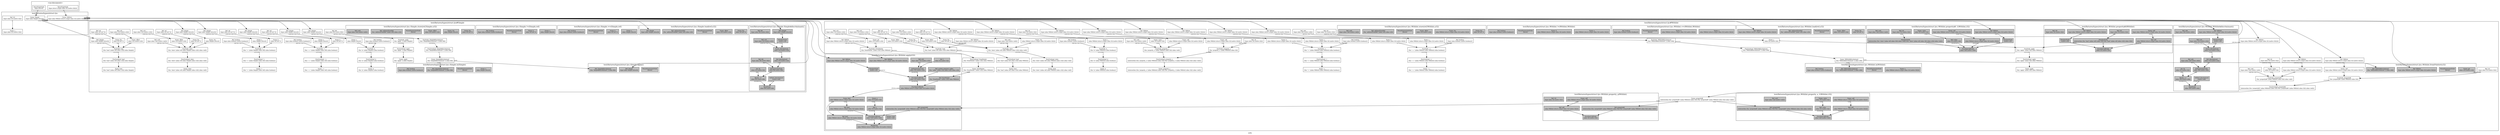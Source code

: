 digraph LYS {
  node [shape=box,fontsize=10];
  subgraph "cluster_test/fixtures/types/struct.lys" {
    1 [label="Name: Simple\n(type (alias Simple (struct)))", fillcolor=grey];
    2 [label="Name: WithInt\n(type (alias WithInt (struct a:(type (alias i32 (native i32))))))", fillcolor=grey];
    3 [label="Name: a\n(type (alias i32 (native i32)))", fillcolor=grey];
    4 [label="Ref: i32\n(type (alias i32 (native i32)))", fillcolor=grey];
    label="test/fixtures/types/struct.lys";
  }
  subgraph "cluster_<no-document>" {
    5 [label="StructTypeNode\n(type (struct))", fillcolor=grey];
    6 [label="StructTypeNode\n(type (struct a:(type (alias i32 (native i32)))))", fillcolor=grey];
    label="<no-document>";
  }
  subgraph "cluster_test/fixtures/types/struct.lys#Simple" {
    7 [label="FunOverload: Simple$discriminant\n(fun 'Simple$discriminant' () (alias i64))", fillcolor=grey];
    8 [label="FunNode: Simple$discriminant\n(fun 'Simple$discriminant' () (alias i64))", fillcolor=grey];
    9 [label="Ref: i64\n(type (alias i64 (native i64)))", fillcolor=grey];
    10 [label="Name: Simple$discriminant\n(fun 'Simple$discriminant' () (alias i64))", fillcolor=grey];
    11 [label="FunOverload: apply\n(fun 'apply' () (alias Simple))", fillcolor=grey];
    12 [label="FunNode: apply\n(fun 'apply' () (alias Simple))", fillcolor=grey];
    13 [label="Ref: Simple\n(type (alias Simple (struct)))", fillcolor=grey];
    14 [label="Name: apply\n(fun 'apply' () (alias Simple))", fillcolor=grey];
    15 [label="FunOverload: is\n(fun 'is' ((alias Simple)) (alias boolean))", fillcolor=grey];
    16 [label="FunNode: is\n(fun 'is' ((alias Simple)) (alias boolean))", fillcolor=grey];
    17 [label="Ref: Simple\n(type (alias Simple (struct)))", fillcolor=grey];
    18 [label="Name: a\n(alias Simple (struct))", fillcolor=grey];
    19 [label="Ref: boolean\n(type (alias boolean (native boolean)))", fillcolor=grey];
    20 [label="Name: is\n(fun 'is' ((alias Simple)) (alias boolean))", fillcolor=grey];
    21 [label="FunOverload: ==\n(fun '==' ((alias Simple) (alias ref)) (alias boolean))", fillcolor=grey];
    22 [label="FunNode: ==\n(fun '==' ((alias Simple) (alias ref)) (alias boolean))", fillcolor=grey];
    23 [label="Ref: Simple\n(type (alias Simple (struct)))", fillcolor=grey];
    24 [label="Name: a\n(alias Simple (struct))", fillcolor=grey];
    25 [label="Ref: ref\n(type (alias ref (ref ?)))", fillcolor=grey];
    26 [label="Name: b\n(alias ref (ref ?))", fillcolor=grey];
    27 [label="Ref: boolean\n(type (alias boolean (native boolean)))", fillcolor=grey];
    28 [label="Name: ==\n(fun '==' ((alias Simple) (alias ref)) (alias boolean))", fillcolor=grey];
    29 [label="FunOverload: !=\n(fun '!=' ((alias Simple) (alias ref)) (alias boolean))", fillcolor=grey];
    30 [label="FunNode: !=\n(fun '!=' ((alias Simple) (alias ref)) (alias boolean))", fillcolor=grey];
    31 [label="Ref: Simple\n(type (alias Simple (struct)))", fillcolor=grey];
    32 [label="Name: a\n(alias Simple (struct))", fillcolor=grey];
    33 [label="Ref: ref\n(type (alias ref (ref ?)))", fillcolor=grey];
    34 [label="Name: b\n(alias ref (ref ?))", fillcolor=grey];
    35 [label="Ref: boolean\n(type (alias boolean (native boolean)))", fillcolor=grey];
    36 [label="Name: !=\n(fun '!=' ((alias Simple) (alias ref)) (alias boolean))", fillcolor=grey];
    37 [label="FunOverload: store\n(fun 'store' ((alias ref) (alias Simple) (alias u32)) (alias void))", fillcolor=grey];
    38 [label="FunNode: store\n(fun 'store' ((alias ref) (alias Simple) (alias u32)) (alias void))", fillcolor=grey];
    39 [label="Ref: ref\n(type (alias ref (ref ?)))", fillcolor=grey];
    40 [label="Name: lhs\n(alias ref (ref ?))", fillcolor=grey];
    41 [label="Ref: Simple\n(type (alias Simple (struct)))", fillcolor=grey];
    42 [label="Name: rhs\n(alias Simple (struct))", fillcolor=grey];
    43 [label="Ref: u32\n(type (alias u32 (native u32)))", fillcolor=grey];
    44 [label="Name: offset\n(alias u32 (native u32))", fillcolor=grey];
    45 [label="Ref: void\n(type (alias void (native void)))", fillcolor=grey];
    46 [label="Name: store\n(fun 'store' ((alias ref) (alias Simple) (alias u32)) (alias void))", fillcolor=grey];
    47 [label="FunOverload: load\n(fun 'load' ((alias ref) (alias u32)) (alias Simple))", fillcolor=grey];
    48 [label="FunNode: load\n(fun 'load' ((alias ref) (alias u32)) (alias Simple))", fillcolor=grey];
    49 [label="Ref: ref\n(type (alias ref (ref ?)))", fillcolor=grey];
    50 [label="Name: lhs\n(alias ref (ref ?))", fillcolor=grey];
    51 [label="Ref: u32\n(type (alias u32 (native u32)))", fillcolor=grey];
    52 [label="Name: offset\n(alias u32 (native u32))", fillcolor=grey];
    53 [label="Ref: Simple\n(type (alias Simple (struct)))", fillcolor=grey];
    54 [label="Name: load\n(fun 'load' ((alias ref) (alias u32)) (alias Simple))", fillcolor=grey];
    subgraph "cluster_test/fixtures/types/struct.lys#Simple_0" { rankdir=TB;
      node [style=filled, fillcolor=grey];
      55 [label="BlockNode\n(alias i64 (native i64))", fillcolor=grey];
      56 [label="ValDecl: discriminant\n(native void)", fillcolor=grey];
      57 [label="Name: discriminant\n(alias u32 (native u32))", fillcolor=grey];
      58 [label="Ref: u32\n(type (alias u32 (native u32)))", fillcolor=grey];
      59 [label="MemberNode\n(native u32)", fillcolor=grey];
      60 [label="Ref: Simple\n(type (alias Simple (struct)))", fillcolor=grey];
      61 [label="BinOp: <<\n(alias i64 (native i64))", fillcolor=grey];
      62 [label="AsExpressionNode\n(alias i64 (native i64))", fillcolor=grey];
      63 [label="Ref: discriminant\n(alias u32 (native u32))", fillcolor=grey];
      64 [label="Ref: i64\n(type (alias i64 (native i64)))", fillcolor=grey];
      65 [label="Int: 32\n(alias i32 (native i32))", fillcolor=grey];
      66 [label="Ref: i64\n(type (alias i64 (native i64)))", fillcolor=grey];
      label="test/fixtures/types/struct.lys::Simple.Simple$discriminant()";
    }
    subgraph "cluster_test/fixtures/types/struct.lys#Simple_1" { rankdir=TB;
      node [style=filled, fillcolor=grey];
      67 [label="Name: lhs\n(alias ref (ref ?))", fillcolor=grey];
      68 [label="Name: offset\n(alias u32 (native u32))", fillcolor=grey];
      69 [label="WasmExpressionNode\n(never)", fillcolor=grey];
      70 [label="Ref: addressFromRef\n(fun 'addressFromRef' ((alias ref)) (alias u32))", fillcolor=grey];
      71 [label="Ref: Simple\n(type (alias Simple (struct)))", fillcolor=grey];
      label="test/fixtures/types/struct.lys::Simple.load(ref,u32)";
    }
    subgraph "cluster_test/fixtures/types/struct.lys#Simple_2" { rankdir=TB;
      node [style=filled, fillcolor=grey];
      72 [label="WasmExpressionNode\n(never)", fillcolor=grey];
      73 [label="Ref: Simple$discriminant\n(fun 'Simple$discriminant' () (alias i64))", fillcolor=grey];
      74 [label="Ref: Simple\n(type (alias Simple (struct)))", fillcolor=grey];
      label="test/fixtures/types/struct.lys::Simple.apply()";
    }
    subgraph "cluster_test/fixtures/types/struct.lys#Simple_3" { rankdir=TB;
      node [style=filled, fillcolor=grey];
      75 [label="Name: a\n(alias Simple (struct))", fillcolor=grey];
      76 [label="WasmExpressionNode\n(never)", fillcolor=grey];
      77 [label="Ref: Simple$discriminant\n(fun 'Simple$discriminant' () (alias i64))", fillcolor=grey];
      78 [label="Ref: boolean\n(type (alias boolean (native boolean)))", fillcolor=grey];
      label="test/fixtures/types/struct.lys::Simple.is(Simple)";
    }
    subgraph "cluster_test/fixtures/types/struct.lys#Simple_4" { rankdir=TB;
      node [style=filled, fillcolor=grey];
      79 [label="Name: a\n(alias Simple (struct))", fillcolor=grey];
      80 [label="Name: b\n(alias ref (ref ?))", fillcolor=grey];
      81 [label="WasmExpressionNode\n(never)", fillcolor=grey];
      82 [label="Ref: boolean\n(type (alias boolean (native boolean)))", fillcolor=grey];
      label="test/fixtures/types/struct.lys::Simple.==(Simple,ref)";
    }
    subgraph "cluster_test/fixtures/types/struct.lys#Simple_5" { rankdir=TB;
      node [style=filled, fillcolor=grey];
      83 [label="Name: a\n(alias Simple (struct))", fillcolor=grey];
      84 [label="Name: b\n(alias ref (ref ?))", fillcolor=grey];
      85 [label="WasmExpressionNode\n(never)", fillcolor=grey];
      86 [label="Ref: boolean\n(type (alias boolean (native boolean)))", fillcolor=grey];
      label="test/fixtures/types/struct.lys::Simple.!=(Simple,ref)";
    }
    subgraph "cluster_test/fixtures/types/struct.lys#Simple_6" { rankdir=TB;
      node [style=filled, fillcolor=grey];
      87 [label="Name: lhs\n(alias ref (ref ?))", fillcolor=grey];
      88 [label="Name: rhs\n(alias Simple (struct))", fillcolor=grey];
      89 [label="Name: offset\n(alias u32 (native u32))", fillcolor=grey];
      90 [label="WasmExpressionNode\n(never)", fillcolor=grey];
      91 [label="Ref: addressFromRef\n(fun 'addressFromRef' ((alias ref)) (alias u32))", fillcolor=grey];
      92 [label="Ref: void\n(type (alias void (native void)))", fillcolor=grey];
      label="test/fixtures/types/struct.lys::Simple.store(ref,Simple,u32)";
    }
    label="test/fixtures/types/struct.lys#Simple";
  }
  subgraph "cluster_test/fixtures/types/struct.lys#WithInt" {
    93 [label="FunOverload: WithInt$discriminant\n(fun 'WithInt$discriminant' () (alias u64))", fillcolor=grey];
    94 [label="FunNode: WithInt$discriminant\n(fun 'WithInt$discriminant' () (alias u64))", fillcolor=grey];
    95 [label="Ref: u64\n(type (alias u64 (native u64)))", fillcolor=grey];
    96 [label="Name: WithInt$discriminant\n(fun 'WithInt$discriminant' () (alias u64))", fillcolor=grey];
    97 [label="FunOverload: apply\n(fun 'apply' ((alias i32)) (alias WithInt))", fillcolor=grey];
    98 [label="FunNode: apply\n(fun 'apply' ((alias i32)) (alias WithInt))", fillcolor=grey];
    99 [label="Ref: i32\n(type (alias i32 (native i32)))", fillcolor=grey];
    100 [label="Name: a\n(alias i32 (native i32))", fillcolor=grey];
    101 [label="Ref: WithInt\n(type (alias WithInt (struct a:(type (alias i32 (native i32))))))", fillcolor=grey];
    102 [label="Name: apply\n(fun 'apply' ((alias i32)) (alias WithInt))", fillcolor=grey];
    103 [label="FunOverload: fromPointer\n(fun 'fromPointer' ((alias u32)) (alias WithInt))", fillcolor=grey];
    104 [label="FunNode: fromPointer\n(fun 'fromPointer' ((alias u32)) (alias WithInt))", fillcolor=grey];
    105 [label="Ref: u32\n(type (alias u32 (native u32)))", fillcolor=grey];
    106 [label="Name: ptr\n(alias u32 (native u32))", fillcolor=grey];
    107 [label="Ref: WithInt\n(type (alias WithInt (struct a:(type (alias i32 (native i32))))))", fillcolor=grey];
    108 [label="Name: fromPointer\n(fun 'fromPointer' ((alias u32)) (alias WithInt))", fillcolor=grey];
    109 [label="FunOverload: ==\n(fun '==' ((alias WithInt) (alias WithInt)) (alias boolean))", fillcolor=grey];
    110 [label="FunNode: ==\n(fun '==' ((alias WithInt) (alias WithInt)) (alias boolean))", fillcolor=grey];
    111 [label="Ref: WithInt\n(type (alias WithInt (struct a:(type (alias i32 (native i32))))))", fillcolor=grey];
    112 [label="Name: a\n(alias WithInt (struct a:(type (alias i32 (native i32)))))", fillcolor=grey];
    113 [label="Ref: WithInt\n(type (alias WithInt (struct a:(type (alias i32 (native i32))))))", fillcolor=grey];
    114 [label="Name: b\n(alias WithInt (struct a:(type (alias i32 (native i32)))))", fillcolor=grey];
    115 [label="Ref: boolean\n(type (alias boolean (native boolean)))", fillcolor=grey];
    116 [label="Name: ==\n(fun '==' ((alias WithInt) (alias WithInt)) (alias boolean))", fillcolor=grey];
    117 [label="FunOverload: !=\n(fun '!=' ((alias WithInt) (alias WithInt)) (alias boolean))", fillcolor=grey];
    118 [label="FunNode: !=\n(fun '!=' ((alias WithInt) (alias WithInt)) (alias boolean))", fillcolor=grey];
    119 [label="Ref: WithInt\n(type (alias WithInt (struct a:(type (alias i32 (native i32))))))", fillcolor=grey];
    120 [label="Name: a\n(alias WithInt (struct a:(type (alias i32 (native i32)))))", fillcolor=grey];
    121 [label="Ref: WithInt\n(type (alias WithInt (struct a:(type (alias i32 (native i32))))))", fillcolor=grey];
    122 [label="Name: b\n(alias WithInt (struct a:(type (alias i32 (native i32)))))", fillcolor=grey];
    123 [label="Ref: boolean\n(type (alias boolean (native boolean)))", fillcolor=grey];
    124 [label="Name: !=\n(fun '!=' ((alias WithInt) (alias WithInt)) (alias boolean))", fillcolor=grey];
    125 [label="FunOverload: property_a\n(intersection (fun 'property_a' ((alias WithInt)) (alias i32)) (fun 'property_a' ((alias WithInt) (alias i32)) (alias void)))", fillcolor=grey];
    126 [label="FunNode: property_a\n(fun 'property_a' ((alias WithInt)) (alias i32))", fillcolor=grey];
    127 [label="Ref: WithInt\n(type (alias WithInt (struct a:(type (alias i32 (native i32))))))", fillcolor=grey];
    128 [label="Name: self\n(alias WithInt (struct a:(type (alias i32 (native i32)))))", fillcolor=grey];
    129 [label="Ref: i32\n(type (alias i32 (native i32)))", fillcolor=grey];
    130 [label="FunNode: property_a\n(fun 'property_a' ((alias WithInt) (alias i32)) (alias void))", fillcolor=grey];
    131 [label="Ref: WithInt\n(type (alias WithInt (struct a:(type (alias i32 (native i32))))))", fillcolor=grey];
    132 [label="Name: self\n(alias WithInt (struct a:(type (alias i32 (native i32)))))", fillcolor=grey];
    133 [label="Ref: i32\n(type (alias i32 (native i32)))", fillcolor=grey];
    134 [label="Name: value\n(alias i32 (native i32))", fillcolor=grey];
    135 [label="Ref: void\n(type (alias void (native void)))", fillcolor=grey];
    136 [label="Name: property_a\n(intersection (fun 'property_a' ((alias WithInt)) (alias i32)) (fun 'property_a' ((alias WithInt) (alias i32)) (alias void)))", fillcolor=grey];
    137 [label="FunOverload: property$0\n(intersection (fun 'property$0' ((alias WithInt)) (alias i32)) (fun 'property$0' ((alias WithInt) (alias i32)) (alias void)))", fillcolor=grey];
    138 [label="FunNode: property$0\n(fun 'property$0' ((alias WithInt)) (alias i32))", fillcolor=grey];
    139 [label="Ref: WithInt\n(type (alias WithInt (struct a:(type (alias i32 (native i32))))))", fillcolor=grey];
    140 [label="Name: self\n(type (alias WithInt (struct a:(type (alias i32 (native i32))))))", fillcolor=grey];
    141 [label="Ref: i32\n(type (alias i32 (native i32)))", fillcolor=grey];
    142 [label="FunNode: property$0\n(fun 'property$0' ((alias WithInt) (alias i32)) (alias void))", fillcolor=grey];
    143 [label="Ref: WithInt\n(type (alias WithInt (struct a:(type (alias i32 (native i32))))))", fillcolor=grey];
    144 [label="Name: self\n(type (alias WithInt (struct a:(type (alias i32 (native i32))))))", fillcolor=grey];
    145 [label="Ref: i32\n(type (alias i32 (native i32)))", fillcolor=grey];
    146 [label="Name: value\n(alias i32 (native i32))", fillcolor=grey];
    147 [label="Ref: void\n(type (alias void (native void)))", fillcolor=grey];
    148 [label="Name: property$0\n(intersection (fun 'property$0' ((alias WithInt)) (alias i32)) (fun 'property$0' ((alias WithInt) (alias i32)) (alias void)))", fillcolor=grey];
    149 [label="FunOverload: is\n(fun 'is' ((alias WithInt)) (alias boolean))", fillcolor=grey];
    150 [label="FunNode: is\n(fun 'is' ((alias WithInt)) (alias boolean))", fillcolor=grey];
    151 [label="Ref: WithInt\n(type (alias WithInt (struct a:(type (alias i32 (native i32))))))", fillcolor=grey];
    152 [label="Name: a\n(alias WithInt (struct a:(type (alias i32 (native i32)))))", fillcolor=grey];
    153 [label="Ref: boolean\n(type (alias boolean (native boolean)))", fillcolor=grey];
    154 [label="Name: is\n(fun 'is' ((alias WithInt)) (alias boolean))", fillcolor=grey];
    155 [label="FunOverload: store\n(fun 'store' ((alias ref) (alias WithInt) (alias u32)) (alias void))", fillcolor=grey];
    156 [label="FunNode: store\n(fun 'store' ((alias ref) (alias WithInt) (alias u32)) (alias void))", fillcolor=grey];
    157 [label="Ref: ref\n(type (alias ref (ref ?)))", fillcolor=grey];
    158 [label="Name: lhs\n(alias ref (ref ?))", fillcolor=grey];
    159 [label="Ref: WithInt\n(type (alias WithInt (struct a:(type (alias i32 (native i32))))))", fillcolor=grey];
    160 [label="Name: rhs\n(alias WithInt (struct a:(type (alias i32 (native i32)))))", fillcolor=grey];
    161 [label="Ref: u32\n(type (alias u32 (native u32)))", fillcolor=grey];
    162 [label="Name: offset\n(alias u32 (native u32))", fillcolor=grey];
    163 [label="Ref: void\n(type (alias void (native void)))", fillcolor=grey];
    164 [label="Name: store\n(fun 'store' ((alias ref) (alias WithInt) (alias u32)) (alias void))", fillcolor=grey];
    165 [label="FunOverload: load\n(fun 'load' ((alias ref) (alias u32)) (alias WithInt))", fillcolor=grey];
    166 [label="FunNode: load\n(fun 'load' ((alias ref) (alias u32)) (alias WithInt))", fillcolor=grey];
    167 [label="Ref: ref\n(type (alias ref (ref ?)))", fillcolor=grey];
    168 [label="Name: lhs\n(alias ref (ref ?))", fillcolor=grey];
    169 [label="Ref: u32\n(type (alias u32 (native u32)))", fillcolor=grey];
    170 [label="Name: offset\n(alias u32 (native u32))", fillcolor=grey];
    171 [label="Ref: WithInt\n(type (alias WithInt (struct a:(type (alias i32 (native i32))))))", fillcolor=grey];
    172 [label="Name: load\n(fun 'load' ((alias ref) (alias u32)) (alias WithInt))", fillcolor=grey];
    subgraph "cluster_test/fixtures/types/struct.lys#WithInt_0" { rankdir=TB;
      node [style=filled, fillcolor=grey];
      173 [label="BlockNode\n(alias u64 (native u64))", fillcolor=grey];
      174 [label="ValDecl: discriminant\n(native void)", fillcolor=grey];
      175 [label="Name: discriminant\n(alias u32 (native u32))", fillcolor=grey];
      176 [label="Ref: u32\n(type (alias u32 (native u32)))", fillcolor=grey];
      177 [label="MemberNode\n(native u32)", fillcolor=grey];
      178 [label="Ref: WithInt\n(type (alias WithInt (struct a:(type (alias i32 (native i32))))))", fillcolor=grey];
      179 [label="BinOp: <<\n(alias u64 (native u64))", fillcolor=grey];
      180 [label="AsExpressionNode\n(alias u64 (native u64))", fillcolor=grey];
      181 [label="Ref: discriminant\n(alias u32 (native u32))", fillcolor=grey];
      182 [label="Ref: u64\n(type (alias u64 (native u64)))", fillcolor=grey];
      183 [label="Int: 32\n(alias i32 (native i32))", fillcolor=grey];
      184 [label="Ref: u64\n(type (alias u64 (native u64)))", fillcolor=grey];
      label="test/fixtures/types/struct.lys::WithInt.WithInt$discriminant()";
    }
    subgraph "cluster_test/fixtures/types/struct.lys#WithInt_1" { rankdir=TB;
      node [style=filled, fillcolor=grey];
      185 [label="Name: a\n(alias i32 (native i32))", fillcolor=grey];
      186 [label="BlockNode\n(alias WithInt (struct a:(type (alias i32 (native i32)))))", fillcolor=grey];
      187 [label="VarDecl: $ref\n(native void)", fillcolor=grey];
      188 [label="Name: $ref\n(alias WithInt (struct a:(type (alias i32 (native i32)))))", fillcolor=grey];
      189 [label="FunctionCallNode\n(alias WithInt (struct a:(type (alias i32 (native i32)))))", fillcolor=grey];
      190 [label="Ref: fromPointer\n(fun 'fromPointer' ((alias u32)) (alias WithInt))", fillcolor=grey];
      191 [label="FunctionCallNode\n(alias u32 (native u32))", fillcolor=grey];
      192 [label="Ref: system::memory::calloc\n(fun 'calloc' ((alias u32) (alias u32)) (alias u32))", fillcolor=grey];
      193 [label="AsExpressionNode\n(alias u32 (native u32))", fillcolor=grey];
      194 [label="Int: 1\n(alias i32 (native i32))", fillcolor=grey];
      195 [label="Ref: u32\n(type (alias u32 (native u32)))", fillcolor=grey];
      196 [label="MemberNode\n(native u32)", fillcolor=grey];
      197 [label="Ref: WithInt\n(type (alias WithInt (struct a:(type (alias i32 (native i32))))))", fillcolor=grey];
      198 [label="FunctionCallNode\n(alias void (native void))", fillcolor=grey];
      199 [label="Ref: property$0\n(intersection (fun 'property$0' ((alias WithInt)) (alias i32)) (fun 'property$0' ((alias WithInt) (alias i32)) (alias void)))", fillcolor=grey];
      200 [label="Ref: $ref\n(alias WithInt (struct a:(type (alias i32 (native i32)))))", fillcolor=grey];
      201 [label="Ref: a\n(alias i32 (native i32))", fillcolor=grey];
      202 [label="Ref: $ref\n(alias WithInt (struct a:(type (alias i32 (native i32)))))", fillcolor=grey];
      203 [label="Ref: WithInt\n(type (alias WithInt (struct a:(type (alias i32 (native i32))))))", fillcolor=grey];
      label="test/fixtures/types/struct.lys::WithInt.apply(i32)";
    }
    subgraph "cluster_test/fixtures/types/struct.lys#WithInt_2" { rankdir=TB;
      node [style=filled, fillcolor=grey];
      204 [label="Name: ptr\n(alias u32 (native u32))", fillcolor=grey];
      205 [label="WasmExpressionNode\n(never)", fillcolor=grey];
      206 [label="Ref: WithInt$discriminant\n(fun 'WithInt$discriminant' () (alias u64))", fillcolor=grey];
      207 [label="Ref: WithInt\n(type (alias WithInt (struct a:(type (alias i32 (native i32))))))", fillcolor=grey];
      label="test/fixtures/types/struct.lys::WithInt.fromPointer(u32)";
    }
    subgraph "cluster_test/fixtures/types/struct.lys#WithInt_3" { rankdir=TB;
      node [style=filled, fillcolor=grey];
      208 [label="Name: self\n(type (alias WithInt (struct a:(type (alias i32 (native i32))))))", fillcolor=grey];
      209 [label="FunctionCallNode\n(alias i32 (native i32))", fillcolor=grey];
      210 [label="MemberNode\n(intersection (fun 'load' ((alias ref)) (alias i32)) (fun 'load' ((alias ref) (alias u32)) (alias i32)))", fillcolor=grey];
      211 [label="Ref: i32\n(type (alias i32 (native i32)))", fillcolor=grey];
      212 [label="Ref: self\n(alias WithInt (struct a:(type (alias i32 (native i32)))))", fillcolor=grey];
      213 [label="MemberNode\n(native u32)", fillcolor=grey];
      214 [label="Ref: WithInt\n(type (alias WithInt (struct a:(type (alias i32 (native i32))))))", fillcolor=grey];
      215 [label="Ref: i32\n(type (alias i32 (native i32)))", fillcolor=grey];
      label="test/fixtures/types/struct.lys::WithInt.property$0(WithInt)";
    }
    subgraph "cluster_test/fixtures/types/struct.lys#WithInt_4" { rankdir=TB;
      node [style=filled, fillcolor=grey];
      216 [label="Name: self\n(type (alias WithInt (struct a:(type (alias i32 (native i32))))))", fillcolor=grey];
      217 [label="Name: value\n(alias i32 (native i32))", fillcolor=grey];
      218 [label="FunctionCallNode\n(alias void (native void))", fillcolor=grey];
      219 [label="MemberNode\n(intersection (fun 'store' ((alias ref) (alias i32)) (alias void)) (fun 'store' ((alias ref) (alias i32) (alias u32)) (alias void)))", fillcolor=grey];
      220 [label="Ref: i32\n(type (alias i32 (native i32)))", fillcolor=grey];
      221 [label="Ref: self\n(alias WithInt (struct a:(type (alias i32 (native i32)))))", fillcolor=grey];
      222 [label="Ref: value\n(alias i32 (native i32))", fillcolor=grey];
      223 [label="MemberNode\n(native u32)", fillcolor=grey];
      224 [label="Ref: WithInt\n(type (alias WithInt (struct a:(type (alias i32 (native i32))))))", fillcolor=grey];
      225 [label="Ref: void\n(type (alias void (native void)))", fillcolor=grey];
      label="test/fixtures/types/struct.lys::WithInt.property$0_1(WithInt,i32)";
    }
    subgraph "cluster_test/fixtures/types/struct.lys#WithInt_5" { rankdir=TB;
      node [style=filled, fillcolor=grey];
      226 [label="Name: lhs\n(alias ref (ref ?))", fillcolor=grey];
      227 [label="Name: offset\n(alias u32 (native u32))", fillcolor=grey];
      228 [label="WasmExpressionNode\n(never)", fillcolor=grey];
      229 [label="Ref: addressFromRef\n(fun 'addressFromRef' ((alias ref)) (alias u32))", fillcolor=grey];
      230 [label="Ref: WithInt\n(type (alias WithInt (struct a:(type (alias i32 (native i32))))))", fillcolor=grey];
      label="test/fixtures/types/struct.lys::WithInt.load(ref,u32)";
    }
    subgraph "cluster_test/fixtures/types/struct.lys#WithInt_6" { rankdir=TB;
      node [style=filled, fillcolor=grey];
      231 [label="Name: a\n(alias WithInt (struct a:(type (alias i32 (native i32)))))", fillcolor=grey];
      232 [label="Name: b\n(alias WithInt (struct a:(type (alias i32 (native i32)))))", fillcolor=grey];
      233 [label="WasmExpressionNode\n(never)", fillcolor=grey];
      234 [label="Ref: boolean\n(type (alias boolean (native boolean)))", fillcolor=grey];
      label="test/fixtures/types/struct.lys::WithInt.==(WithInt,WithInt)";
    }
    subgraph "cluster_test/fixtures/types/struct.lys#WithInt_7" { rankdir=TB;
      node [style=filled, fillcolor=grey];
      235 [label="Name: a\n(alias WithInt (struct a:(type (alias i32 (native i32)))))", fillcolor=grey];
      236 [label="Name: b\n(alias WithInt (struct a:(type (alias i32 (native i32)))))", fillcolor=grey];
      237 [label="WasmExpressionNode\n(never)", fillcolor=grey];
      238 [label="Ref: boolean\n(type (alias boolean (native boolean)))", fillcolor=grey];
      label="test/fixtures/types/struct.lys::WithInt.!=(WithInt,WithInt)";
    }
    subgraph "cluster_test/fixtures/types/struct.lys#WithInt_8" { rankdir=TB;
      node [style=filled, fillcolor=grey];
      239 [label="Name: self\n(alias WithInt (struct a:(type (alias i32 (native i32)))))", fillcolor=grey];
      240 [label="FunctionCallNode\n(alias i32 (native i32))", fillcolor=grey];
      241 [label="Ref: property$0\n(intersection (fun 'property$0' ((alias WithInt)) (alias i32)) (fun 'property$0' ((alias WithInt) (alias i32)) (alias void)))", fillcolor=grey];
      242 [label="Ref: self\n(alias WithInt (struct a:(type (alias i32 (native i32)))))", fillcolor=grey];
      243 [label="Ref: i32\n(type (alias i32 (native i32)))", fillcolor=grey];
      label="test/fixtures/types/struct.lys::WithInt.property_a(WithInt)";
    }
    subgraph "cluster_test/fixtures/types/struct.lys#WithInt_9" { rankdir=TB;
      node [style=filled, fillcolor=grey];
      244 [label="Name: self\n(alias WithInt (struct a:(type (alias i32 (native i32)))))", fillcolor=grey];
      245 [label="Name: value\n(alias i32 (native i32))", fillcolor=grey];
      246 [label="FunctionCallNode\n(alias void (native void))", fillcolor=grey];
      247 [label="Ref: property$0\n(intersection (fun 'property$0' ((alias WithInt)) (alias i32)) (fun 'property$0' ((alias WithInt) (alias i32)) (alias void)))", fillcolor=grey];
      248 [label="Ref: self\n(alias WithInt (struct a:(type (alias i32 (native i32)))))", fillcolor=grey];
      249 [label="Ref: value\n(alias i32 (native i32))", fillcolor=grey];
      250 [label="Ref: void\n(type (alias void (native void)))", fillcolor=grey];
      label="test/fixtures/types/struct.lys::WithInt.property_a_1(WithInt,i32)";
    }
    subgraph "cluster_test/fixtures/types/struct.lys#WithInt_10" { rankdir=TB;
      node [style=filled, fillcolor=grey];
      251 [label="Name: a\n(alias WithInt (struct a:(type (alias i32 (native i32)))))", fillcolor=grey];
      252 [label="WasmExpressionNode\n(never)", fillcolor=grey];
      253 [label="Ref: WithInt$discriminant\n(fun 'WithInt$discriminant' () (alias u64))", fillcolor=grey];
      254 [label="Ref: boolean\n(type (alias boolean (native boolean)))", fillcolor=grey];
      label="test/fixtures/types/struct.lys::WithInt.is(WithInt)";
    }
    subgraph "cluster_test/fixtures/types/struct.lys#WithInt_11" { rankdir=TB;
      node [style=filled, fillcolor=grey];
      255 [label="Name: lhs\n(alias ref (ref ?))", fillcolor=grey];
      256 [label="Name: rhs\n(alias WithInt (struct a:(type (alias i32 (native i32)))))", fillcolor=grey];
      257 [label="Name: offset\n(alias u32 (native u32))", fillcolor=grey];
      258 [label="WasmExpressionNode\n(never)", fillcolor=grey];
      259 [label="Ref: addressFromRef\n(fun 'addressFromRef' ((alias ref)) (alias u32))", fillcolor=grey];
      260 [label="Ref: void\n(type (alias void (native void)))", fillcolor=grey];
      label="test/fixtures/types/struct.lys::WithInt.store(ref,WithInt,u32)";
    }
    label="test/fixtures/types/struct.lys#WithInt";
  }
  1 -> 13[taillabel="[NAME]" fontsize=7 fontname="times" color="black" ];
  1 -> 17[taillabel="[NAME]" fontsize=7 fontname="times" color="black" ];
  1 -> 23[taillabel="[NAME]" fontsize=7 fontname="times" color="black" ];
  1 -> 31[taillabel="[NAME]" fontsize=7 fontname="times" color="black" ];
  1 -> 41[taillabel="[NAME]" fontsize=7 fontname="times" color="black" ];
  1 -> 53[taillabel="[NAME]" fontsize=7 fontname="times" color="black" ];
  1 -> 60[taillabel="[NAME]" fontsize=7 fontname="times" color="black" ];
  1 -> 71[taillabel="[NAME]" fontsize=7 fontname="times" color="black" ];
  1 -> 74[taillabel="[NAME]" fontsize=7 fontname="times" color="black" ];
  5 -> 1[taillabel="[]" fontsize=7 fontname="times" color="black" ];
  7 -> 10[taillabel="[]" fontsize=7 fontname="times" color="black" ];
  8 -> 7[taillabel="[FUNCTION]" fontsize=7 fontname="times" color="black" ];
  9 -> 8[taillabel="[#RETURN_TYPE]" fontsize=7 fontname="times" color="black" ];
  10 -> 73[taillabel="[NAME]" fontsize=7 fontname="times" color="black" ];
  10 -> 77[taillabel="[NAME]" fontsize=7 fontname="times" color="black" ];
  11 -> 14[taillabel="[]" fontsize=7 fontname="times" color="black" ];
  12 -> 11[taillabel="[FUNCTION]" fontsize=7 fontname="times" color="black" ];
  13 -> 12[taillabel="[#RETURN_TYPE]" fontsize=7 fontname="times" color="black" ];
  15 -> 20[taillabel="[]" fontsize=7 fontname="times" color="black" ];
  16 -> 15[taillabel="[FUNCTION]" fontsize=7 fontname="times" color="black" ];
  17 -> 18[taillabel="[EXPECTED_TYPE]" fontsize=7 fontname="times" color="black" ];
  18 -> 16[taillabel="[a]" fontsize=7 fontname="times" color="black" ];
  19 -> 16[taillabel="[#RETURN_TYPE]" fontsize=7 fontname="times" color="black" ];
  21 -> 28[taillabel="[]" fontsize=7 fontname="times" color="black" ];
  22 -> 21[taillabel="[FUNCTION]" fontsize=7 fontname="times" color="black" ];
  23 -> 24[taillabel="[EXPECTED_TYPE]" fontsize=7 fontname="times" color="black" ];
  24 -> 22[taillabel="[a]" fontsize=7 fontname="times" color="black" ];
  25 -> 26[taillabel="[EXPECTED_TYPE]" fontsize=7 fontname="times" color="black" ];
  26 -> 22[taillabel="[b]" fontsize=7 fontname="times" color="black" ];
  27 -> 22[taillabel="[#RETURN_TYPE]" fontsize=7 fontname="times" color="black" ];
  29 -> 36[taillabel="[]" fontsize=7 fontname="times" color="black" ];
  30 -> 29[taillabel="[FUNCTION]" fontsize=7 fontname="times" color="black" ];
  31 -> 32[taillabel="[EXPECTED_TYPE]" fontsize=7 fontname="times" color="black" ];
  32 -> 30[taillabel="[a]" fontsize=7 fontname="times" color="black" ];
  33 -> 34[taillabel="[EXPECTED_TYPE]" fontsize=7 fontname="times" color="black" ];
  34 -> 30[taillabel="[b]" fontsize=7 fontname="times" color="black" ];
  35 -> 30[taillabel="[#RETURN_TYPE]" fontsize=7 fontname="times" color="black" ];
  37 -> 46[taillabel="[]" fontsize=7 fontname="times" color="black" ];
  38 -> 37[taillabel="[FUNCTION]" fontsize=7 fontname="times" color="black" ];
  39 -> 40[taillabel="[EXPECTED_TYPE]" fontsize=7 fontname="times" color="black" ];
  40 -> 38[taillabel="[lhs]" fontsize=7 fontname="times" color="black" ];
  41 -> 42[taillabel="[EXPECTED_TYPE]" fontsize=7 fontname="times" color="black" ];
  42 -> 38[taillabel="[rhs]" fontsize=7 fontname="times" color="black" ];
  43 -> 44[taillabel="[EXPECTED_TYPE]" fontsize=7 fontname="times" color="black" ];
  44 -> 38[taillabel="[offset]" fontsize=7 fontname="times" color="black" ];
  45 -> 38[taillabel="[#RETURN_TYPE]" fontsize=7 fontname="times" color="black" ];
  47 -> 54[taillabel="[]" fontsize=7 fontname="times" color="black" ];
  48 -> 47[taillabel="[FUNCTION]" fontsize=7 fontname="times" color="black" ];
  49 -> 50[taillabel="[EXPECTED_TYPE]" fontsize=7 fontname="times" color="black" ];
  50 -> 48[taillabel="[lhs]" fontsize=7 fontname="times" color="black" ];
  51 -> 52[taillabel="[EXPECTED_TYPE]" fontsize=7 fontname="times" color="black" ];
  52 -> 48[taillabel="[offset]" fontsize=7 fontname="times" color="black" ];
  53 -> 48[taillabel="[#RETURN_TYPE]" fontsize=7 fontname="times" color="black" ];
  2 -> 101[taillabel="[NAME]" fontsize=7 fontname="times" color="black" ];
  2 -> 107[taillabel="[NAME]" fontsize=7 fontname="times" color="black" ];
  2 -> 111[taillabel="[NAME]" fontsize=7 fontname="times" color="black" ];
  2 -> 113[taillabel="[NAME]" fontsize=7 fontname="times" color="black" ];
  2 -> 119[taillabel="[NAME]" fontsize=7 fontname="times" color="black" ];
  2 -> 121[taillabel="[NAME]" fontsize=7 fontname="times" color="black" ];
  2 -> 127[taillabel="[NAME]" fontsize=7 fontname="times" color="black" ];
  2 -> 131[taillabel="[NAME]" fontsize=7 fontname="times" color="black" ];
  2 -> 139[taillabel="[NAME]" fontsize=7 fontname="times" color="black" ];
  2 -> 143[taillabel="[NAME]" fontsize=7 fontname="times" color="black" ];
  2 -> 151[taillabel="[NAME]" fontsize=7 fontname="times" color="black" ];
  2 -> 159[taillabel="[NAME]" fontsize=7 fontname="times" color="black" ];
  2 -> 171[taillabel="[NAME]" fontsize=7 fontname="times" color="black" ];
  2 -> 178[taillabel="[NAME]" fontsize=7 fontname="times" color="black" ];
  2 -> 197[taillabel="[NAME]" fontsize=7 fontname="times" color="black" ];
  2 -> 203[taillabel="[NAME]" fontsize=7 fontname="times" color="black" ];
  2 -> 207[taillabel="[NAME]" fontsize=7 fontname="times" color="black" ];
  2 -> 214[taillabel="[NAME]" fontsize=7 fontname="times" color="black" ];
  2 -> 224[taillabel="[NAME]" fontsize=7 fontname="times" color="black" ];
  2 -> 230[taillabel="[NAME]" fontsize=7 fontname="times" color="black" ];
  6 -> 2[taillabel="[]" fontsize=7 fontname="times" color="black" ];
  4 -> 3[taillabel="[]" fontsize=7 fontname="times" color="black" ];
  93 -> 96[taillabel="[]" fontsize=7 fontname="times" color="black" ];
  94 -> 93[taillabel="[FUNCTION]" fontsize=7 fontname="times" color="black" ];
  95 -> 94[taillabel="[#RETURN_TYPE]" fontsize=7 fontname="times" color="black" ];
  96 -> 206[taillabel="[NAME]" fontsize=7 fontname="times" color="black" ];
  96 -> 253[taillabel="[NAME]" fontsize=7 fontname="times" color="black" ];
  97 -> 102[taillabel="[]" fontsize=7 fontname="times" color="black" ];
  98 -> 97[taillabel="[FUNCTION]" fontsize=7 fontname="times" color="black" ];
  99 -> 100[taillabel="[EXPECTED_TYPE]" fontsize=7 fontname="times" color="black" ];
  100 -> 98[taillabel="[a]" fontsize=7 fontname="times" color="black" ];
  101 -> 98[taillabel="[#RETURN_TYPE]" fontsize=7 fontname="times" color="black" ];
  103 -> 108[taillabel="[]" fontsize=7 fontname="times" color="black" ];
  104 -> 103[taillabel="[FUNCTION]" fontsize=7 fontname="times" color="black" ];
  105 -> 106[taillabel="[EXPECTED_TYPE]" fontsize=7 fontname="times" color="black" ];
  106 -> 104[taillabel="[ptr]" fontsize=7 fontname="times" color="black" ];
  107 -> 104[taillabel="[#RETURN_TYPE]" fontsize=7 fontname="times" color="black" ];
  108 -> 190[taillabel="[NAME]" fontsize=7 fontname="times" color="black" ];
  109 -> 116[taillabel="[]" fontsize=7 fontname="times" color="black" ];
  110 -> 109[taillabel="[FUNCTION]" fontsize=7 fontname="times" color="black" ];
  111 -> 112[taillabel="[EXPECTED_TYPE]" fontsize=7 fontname="times" color="black" ];
  112 -> 110[taillabel="[a]" fontsize=7 fontname="times" color="black" ];
  113 -> 114[taillabel="[EXPECTED_TYPE]" fontsize=7 fontname="times" color="black" ];
  114 -> 110[taillabel="[b]" fontsize=7 fontname="times" color="black" ];
  115 -> 110[taillabel="[#RETURN_TYPE]" fontsize=7 fontname="times" color="black" ];
  117 -> 124[taillabel="[]" fontsize=7 fontname="times" color="black" ];
  118 -> 117[taillabel="[FUNCTION]" fontsize=7 fontname="times" color="black" ];
  119 -> 120[taillabel="[EXPECTED_TYPE]" fontsize=7 fontname="times" color="black" ];
  120 -> 118[taillabel="[a]" fontsize=7 fontname="times" color="black" ];
  121 -> 122[taillabel="[EXPECTED_TYPE]" fontsize=7 fontname="times" color="black" ];
  122 -> 118[taillabel="[b]" fontsize=7 fontname="times" color="black" ];
  123 -> 118[taillabel="[#RETURN_TYPE]" fontsize=7 fontname="times" color="black" ];
  125 -> 136[taillabel="[]" fontsize=7 fontname="times" color="black" ];
  126 -> 125[taillabel="[FUNCTION]" fontsize=7 fontname="times" color="black" ];
  127 -> 128[taillabel="[EXPECTED_TYPE]" fontsize=7 fontname="times" color="black" ];
  128 -> 126[taillabel="[self]" fontsize=7 fontname="times" color="black" ];
  129 -> 126[taillabel="[#RETURN_TYPE]" fontsize=7 fontname="times" color="black" ];
  130 -> 125[taillabel="[FUNCTION]" fontsize=7 fontname="times" color="black" ];
  131 -> 132[taillabel="[EXPECTED_TYPE]" fontsize=7 fontname="times" color="black" ];
  132 -> 130[taillabel="[self]" fontsize=7 fontname="times" color="black" ];
  133 -> 134[taillabel="[EXPECTED_TYPE]" fontsize=7 fontname="times" color="black" ];
  134 -> 130[taillabel="[value]" fontsize=7 fontname="times" color="black" ];
  135 -> 130[taillabel="[#RETURN_TYPE]" fontsize=7 fontname="times" color="black" ];
  137 -> 148[taillabel="[]" fontsize=7 fontname="times" color="black" ];
  138 -> 137[taillabel="[FUNCTION]" fontsize=7 fontname="times" color="black" ];
  139 -> 140[taillabel="[EXPECTED_TYPE]" fontsize=7 fontname="times" color="black" ];
  140 -> 138[taillabel="[self]" fontsize=7 fontname="times" color="black" ];
  141 -> 138[taillabel="[#RETURN_TYPE]" fontsize=7 fontname="times" color="black" ];
  142 -> 137[taillabel="[FUNCTION]" fontsize=7 fontname="times" color="black" ];
  143 -> 144[taillabel="[EXPECTED_TYPE]" fontsize=7 fontname="times" color="black" ];
  144 -> 142[taillabel="[self]" fontsize=7 fontname="times" color="black" ];
  145 -> 146[taillabel="[EXPECTED_TYPE]" fontsize=7 fontname="times" color="black" ];
  146 -> 142[taillabel="[value]" fontsize=7 fontname="times" color="black" ];
  147 -> 142[taillabel="[#RETURN_TYPE]" fontsize=7 fontname="times" color="black" ];
  148 -> 199[taillabel="[NAME]" fontsize=7 fontname="times" color="black" ];
  148 -> 241[taillabel="[NAME]" fontsize=7 fontname="times" color="black" ];
  148 -> 247[taillabel="[NAME]" fontsize=7 fontname="times" color="black" ];
  149 -> 154[taillabel="[]" fontsize=7 fontname="times" color="black" ];
  150 -> 149[taillabel="[FUNCTION]" fontsize=7 fontname="times" color="black" ];
  151 -> 152[taillabel="[EXPECTED_TYPE]" fontsize=7 fontname="times" color="black" ];
  152 -> 150[taillabel="[a]" fontsize=7 fontname="times" color="black" ];
  153 -> 150[taillabel="[#RETURN_TYPE]" fontsize=7 fontname="times" color="black" ];
  155 -> 164[taillabel="[]" fontsize=7 fontname="times" color="black" ];
  156 -> 155[taillabel="[FUNCTION]" fontsize=7 fontname="times" color="black" ];
  157 -> 158[taillabel="[EXPECTED_TYPE]" fontsize=7 fontname="times" color="black" ];
  158 -> 156[taillabel="[lhs]" fontsize=7 fontname="times" color="black" ];
  159 -> 160[taillabel="[EXPECTED_TYPE]" fontsize=7 fontname="times" color="black" ];
  160 -> 156[taillabel="[rhs]" fontsize=7 fontname="times" color="black" ];
  161 -> 162[taillabel="[EXPECTED_TYPE]" fontsize=7 fontname="times" color="black" ];
  162 -> 156[taillabel="[offset]" fontsize=7 fontname="times" color="black" ];
  163 -> 156[taillabel="[#RETURN_TYPE]" fontsize=7 fontname="times" color="black" ];
  165 -> 172[taillabel="[]" fontsize=7 fontname="times" color="black" ];
  166 -> 165[taillabel="[FUNCTION]" fontsize=7 fontname="times" color="black" ];
  167 -> 168[taillabel="[EXPECTED_TYPE]" fontsize=7 fontname="times" color="black" ];
  168 -> 166[taillabel="[lhs]" fontsize=7 fontname="times" color="black" ];
  169 -> 170[taillabel="[EXPECTED_TYPE]" fontsize=7 fontname="times" color="black" ];
  170 -> 166[taillabel="[offset]" fontsize=7 fontname="times" color="black" ];
  171 -> 166[taillabel="[#RETURN_TYPE]" fontsize=7 fontname="times" color="black" ];
  56 -> 55[taillabel="[STATEMENTS]" fontsize=7 fontname="times" color="black" ];
  57 -> 63[taillabel="[NAME]" fontsize=7 fontname="times" color="black" ];
  58 -> 57[taillabel="[EXPECTED_TYPE]" fontsize=7 fontname="times" color="black" ];
  59 -> 57[taillabel="[DEFAULT_VALUE]" fontsize=7 fontname="times" color="black" ];
  60 -> 59[taillabel="[LHS]" fontsize=7 fontname="times" color="black" ];
  61 -> 55[taillabel="[STATEMENTS]" fontsize=7 fontname="times" color="black" ];
  62 -> 61[taillabel="[LHS]" fontsize=7 fontname="times" color="black" ];
  63 -> 62[taillabel="[LHS]" fontsize=7 fontname="times" color="black" ];
  64 -> 62[taillabel="[RHS]" fontsize=7 fontname="times" color="black" ];
  65 -> 61[taillabel="[RHS]" fontsize=7 fontname="times" color="black" ];
  174 -> 173[taillabel="[STATEMENTS]" fontsize=7 fontname="times" color="black" ];
  175 -> 181[taillabel="[NAME]" fontsize=7 fontname="times" color="black" ];
  176 -> 175[taillabel="[EXPECTED_TYPE]" fontsize=7 fontname="times" color="black" ];
  177 -> 175[taillabel="[DEFAULT_VALUE]" fontsize=7 fontname="times" color="black" ];
  178 -> 177[taillabel="[LHS]" fontsize=7 fontname="times" color="black" ];
  179 -> 173[taillabel="[STATEMENTS]" fontsize=7 fontname="times" color="black" ];
  180 -> 179[taillabel="[LHS]" fontsize=7 fontname="times" color="black" ];
  181 -> 180[taillabel="[LHS]" fontsize=7 fontname="times" color="black" ];
  182 -> 180[taillabel="[RHS]" fontsize=7 fontname="times" color="black" ];
  183 -> 179[taillabel="[RHS]" fontsize=7 fontname="times" color="black" ];
  185 -> 201[taillabel="[NAME]" fontsize=7 fontname="times" color="black" ];
  187 -> 186[taillabel="[STATEMENTS]" fontsize=7 fontname="times" color="black" ];
  188 -> 200[taillabel="[NAME]" fontsize=7 fontname="times" color="black" ];
  188 -> 202[taillabel="[NAME]" fontsize=7 fontname="times" color="black" ];
  189 -> 188[taillabel="[DEFAULT_VALUE]" fontsize=7 fontname="times" color="black" ];
  190 -> 189[taillabel="[]" fontsize=7 fontname="times" color="black" ];
  191 -> 189[taillabel="[PARAMETER]" fontsize=7 fontname="times" color="black" ];
  192 -> 191[taillabel="[]" fontsize=7 fontname="times" color="black" ];
  193 -> 191[taillabel="[PARAMETER]" fontsize=7 fontname="times" color="black" ];
  194 -> 193[taillabel="[LHS]" fontsize=7 fontname="times" color="black" ];
  195 -> 193[taillabel="[RHS]" fontsize=7 fontname="times" color="black" ];
  196 -> 191[taillabel="[PARAMETER]" fontsize=7 fontname="times" color="black" ];
  197 -> 196[taillabel="[LHS]" fontsize=7 fontname="times" color="black" ];
  198 -> 186[taillabel="[STATEMENTS]" fontsize=7 fontname="times" color="black" ];
  199 -> 198[taillabel="[]" fontsize=7 fontname="times" color="black" ];
  200 -> 198[taillabel="[PARAMETER]" fontsize=7 fontname="times" color="black" ];
  201 -> 198[taillabel="[PARAMETER]" fontsize=7 fontname="times" color="black" ];
  202 -> 186[taillabel="[STATEMENTS]" fontsize=7 fontname="times" color="black" ];
  208 -> 212[taillabel="[NAME]" fontsize=7 fontname="times" color="black" ];
  210 -> 209[taillabel="[]" fontsize=7 fontname="times" color="black" ];
  211 -> 210[taillabel="[LHS]" fontsize=7 fontname="times" color="black" ];
  212 -> 209[taillabel="[PARAMETER]" fontsize=7 fontname="times" color="black" ];
  213 -> 209[taillabel="[PARAMETER]" fontsize=7 fontname="times" color="black" ];
  214 -> 213[taillabel="[LHS]" fontsize=7 fontname="times" color="black" ];
  216 -> 221[taillabel="[NAME]" fontsize=7 fontname="times" color="black" ];
  217 -> 222[taillabel="[NAME]" fontsize=7 fontname="times" color="black" ];
  219 -> 218[taillabel="[]" fontsize=7 fontname="times" color="black" ];
  220 -> 219[taillabel="[LHS]" fontsize=7 fontname="times" color="black" ];
  221 -> 218[taillabel="[PARAMETER]" fontsize=7 fontname="times" color="black" ];
  222 -> 218[taillabel="[PARAMETER]" fontsize=7 fontname="times" color="black" ];
  223 -> 218[taillabel="[PARAMETER]" fontsize=7 fontname="times" color="black" ];
  224 -> 223[taillabel="[LHS]" fontsize=7 fontname="times" color="black" ];
  239 -> 242[taillabel="[NAME]" fontsize=7 fontname="times" color="black" ];
  241 -> 240[taillabel="[]" fontsize=7 fontname="times" color="black" ];
  242 -> 240[taillabel="[PARAMETER]" fontsize=7 fontname="times" color="black" ];
  244 -> 248[taillabel="[NAME]" fontsize=7 fontname="times" color="black" ];
  245 -> 249[taillabel="[NAME]" fontsize=7 fontname="times" color="black" ];
  247 -> 246[taillabel="[]" fontsize=7 fontname="times" color="black" ];
  248 -> 246[taillabel="[PARAMETER]" fontsize=7 fontname="times" color="black" ];
  249 -> 246[taillabel="[PARAMETER]" fontsize=7 fontname="times" color="black" ];
  label="LYS";
}
